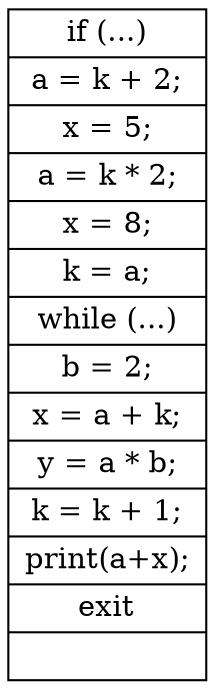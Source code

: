 graph {
node [shape=record];
1000[label="{if (...) |a = k + 2;|x = 5;|a = k * 2;|x = 8;|k = a;|while (...) |b = 2;|x = a + k;|y = a * b;|k = k + 1;|print(a+x);|exit|}"];}